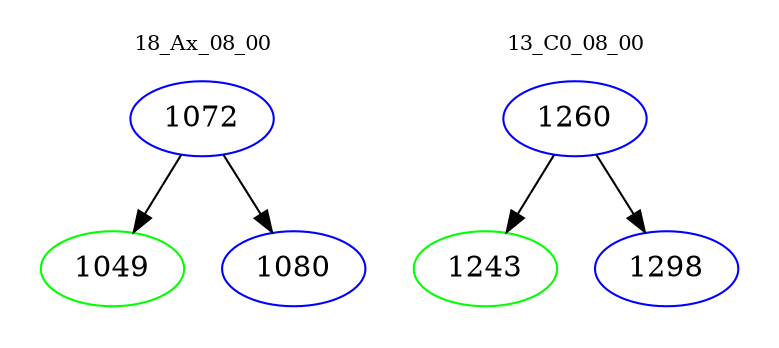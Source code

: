 digraph{
subgraph cluster_0 {
color = white
label = "18_Ax_08_00";
fontsize=10;
T0_1072 [label="1072", color="blue"]
T0_1072 -> T0_1049 [color="black"]
T0_1049 [label="1049", color="green"]
T0_1072 -> T0_1080 [color="black"]
T0_1080 [label="1080", color="blue"]
}
subgraph cluster_1 {
color = white
label = "13_C0_08_00";
fontsize=10;
T1_1260 [label="1260", color="blue"]
T1_1260 -> T1_1243 [color="black"]
T1_1243 [label="1243", color="green"]
T1_1260 -> T1_1298 [color="black"]
T1_1298 [label="1298", color="blue"]
}
}
